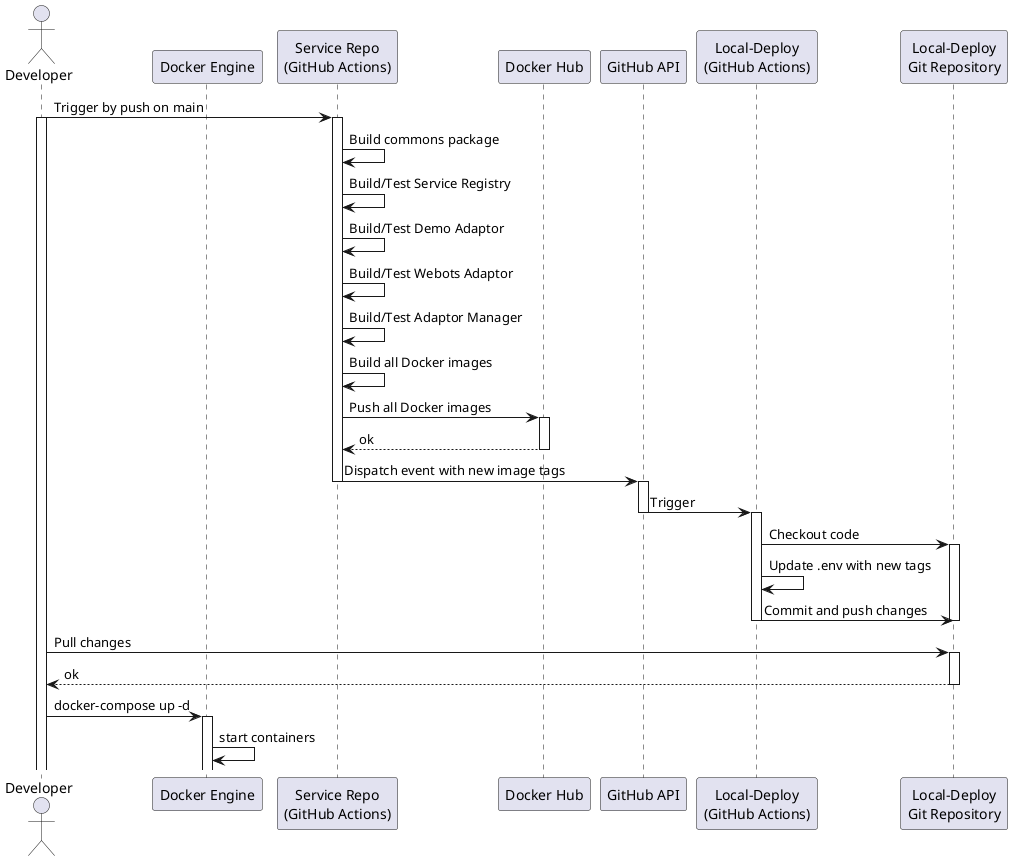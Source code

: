 @startuml
actor Developer
participant "Docker Engine" as Engine
participant "Service Repo\n(GitHub Actions)" as SourceRepo
participant "Docker Hub" as Docker
participant "GitHub API" as GitHubAPI
participant "Local-Deploy\n(GitHub Actions)" as TargetRepo
participant "Local-Deploy\nGit Repository" as TargetGit

Developer -> SourceRepo: Trigger by push on main
activate Developer
activate SourceRepo

SourceRepo -> SourceRepo: Build commons package
SourceRepo -> SourceRepo: Build/Test Service Registry
SourceRepo -> SourceRepo: Build/Test Demo Adaptor
SourceRepo -> SourceRepo: Build/Test Webots Adaptor
SourceRepo -> SourceRepo: Build/Test Adaptor Manager
SourceRepo -> SourceRepo: Build all Docker images
SourceRepo -> Docker: Push all Docker images
activate Docker
Docker --> SourceRepo: ok
deactivate Docker
SourceRepo -> GitHubAPI: Dispatch event with new image tags
deactivate SourceRepo
activate GitHubAPI

GitHubAPI -> TargetRepo: Trigger
deactivate GitHubAPI
activate TargetRepo

TargetRepo -> TargetGit: Checkout code
activate TargetGit

TargetRepo -> TargetRepo: Update .env with new tags
TargetRepo -> TargetGit: Commit and push changes
deactivate TargetGit
deactivate TargetRepo

Developer -> TargetGit: Pull changes
activate TargetGit
TargetGit --> Developer: ok
deactivate TargetGit

Developer -> Engine: docker-compose up -d
activate Engine
Engine -> Engine: start containers
@enduml
